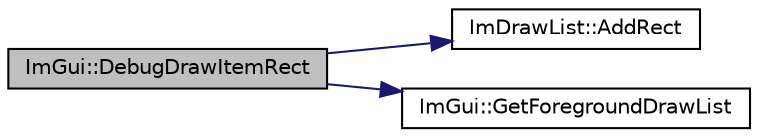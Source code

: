 digraph "ImGui::DebugDrawItemRect"
{
 // LATEX_PDF_SIZE
  edge [fontname="Helvetica",fontsize="10",labelfontname="Helvetica",labelfontsize="10"];
  node [fontname="Helvetica",fontsize="10",shape=record];
  rankdir="LR";
  Node1 [label="ImGui::DebugDrawItemRect",height=0.2,width=0.4,color="black", fillcolor="grey75", style="filled", fontcolor="black",tooltip=" "];
  Node1 -> Node2 [color="midnightblue",fontsize="10",style="solid"];
  Node2 [label="ImDrawList::AddRect",height=0.2,width=0.4,color="black", fillcolor="white", style="filled",URL="$struct_im_draw_list.html#ad96f10a3e954fe0c5b7c96d4e205af7b",tooltip=" "];
  Node1 -> Node3 [color="midnightblue",fontsize="10",style="solid"];
  Node3 [label="ImGui::GetForegroundDrawList",height=0.2,width=0.4,color="black", fillcolor="white", style="filled",URL="$namespace_im_gui.html#a718d48e3636f9df63e4820d0fef34e78",tooltip=" "];
}
